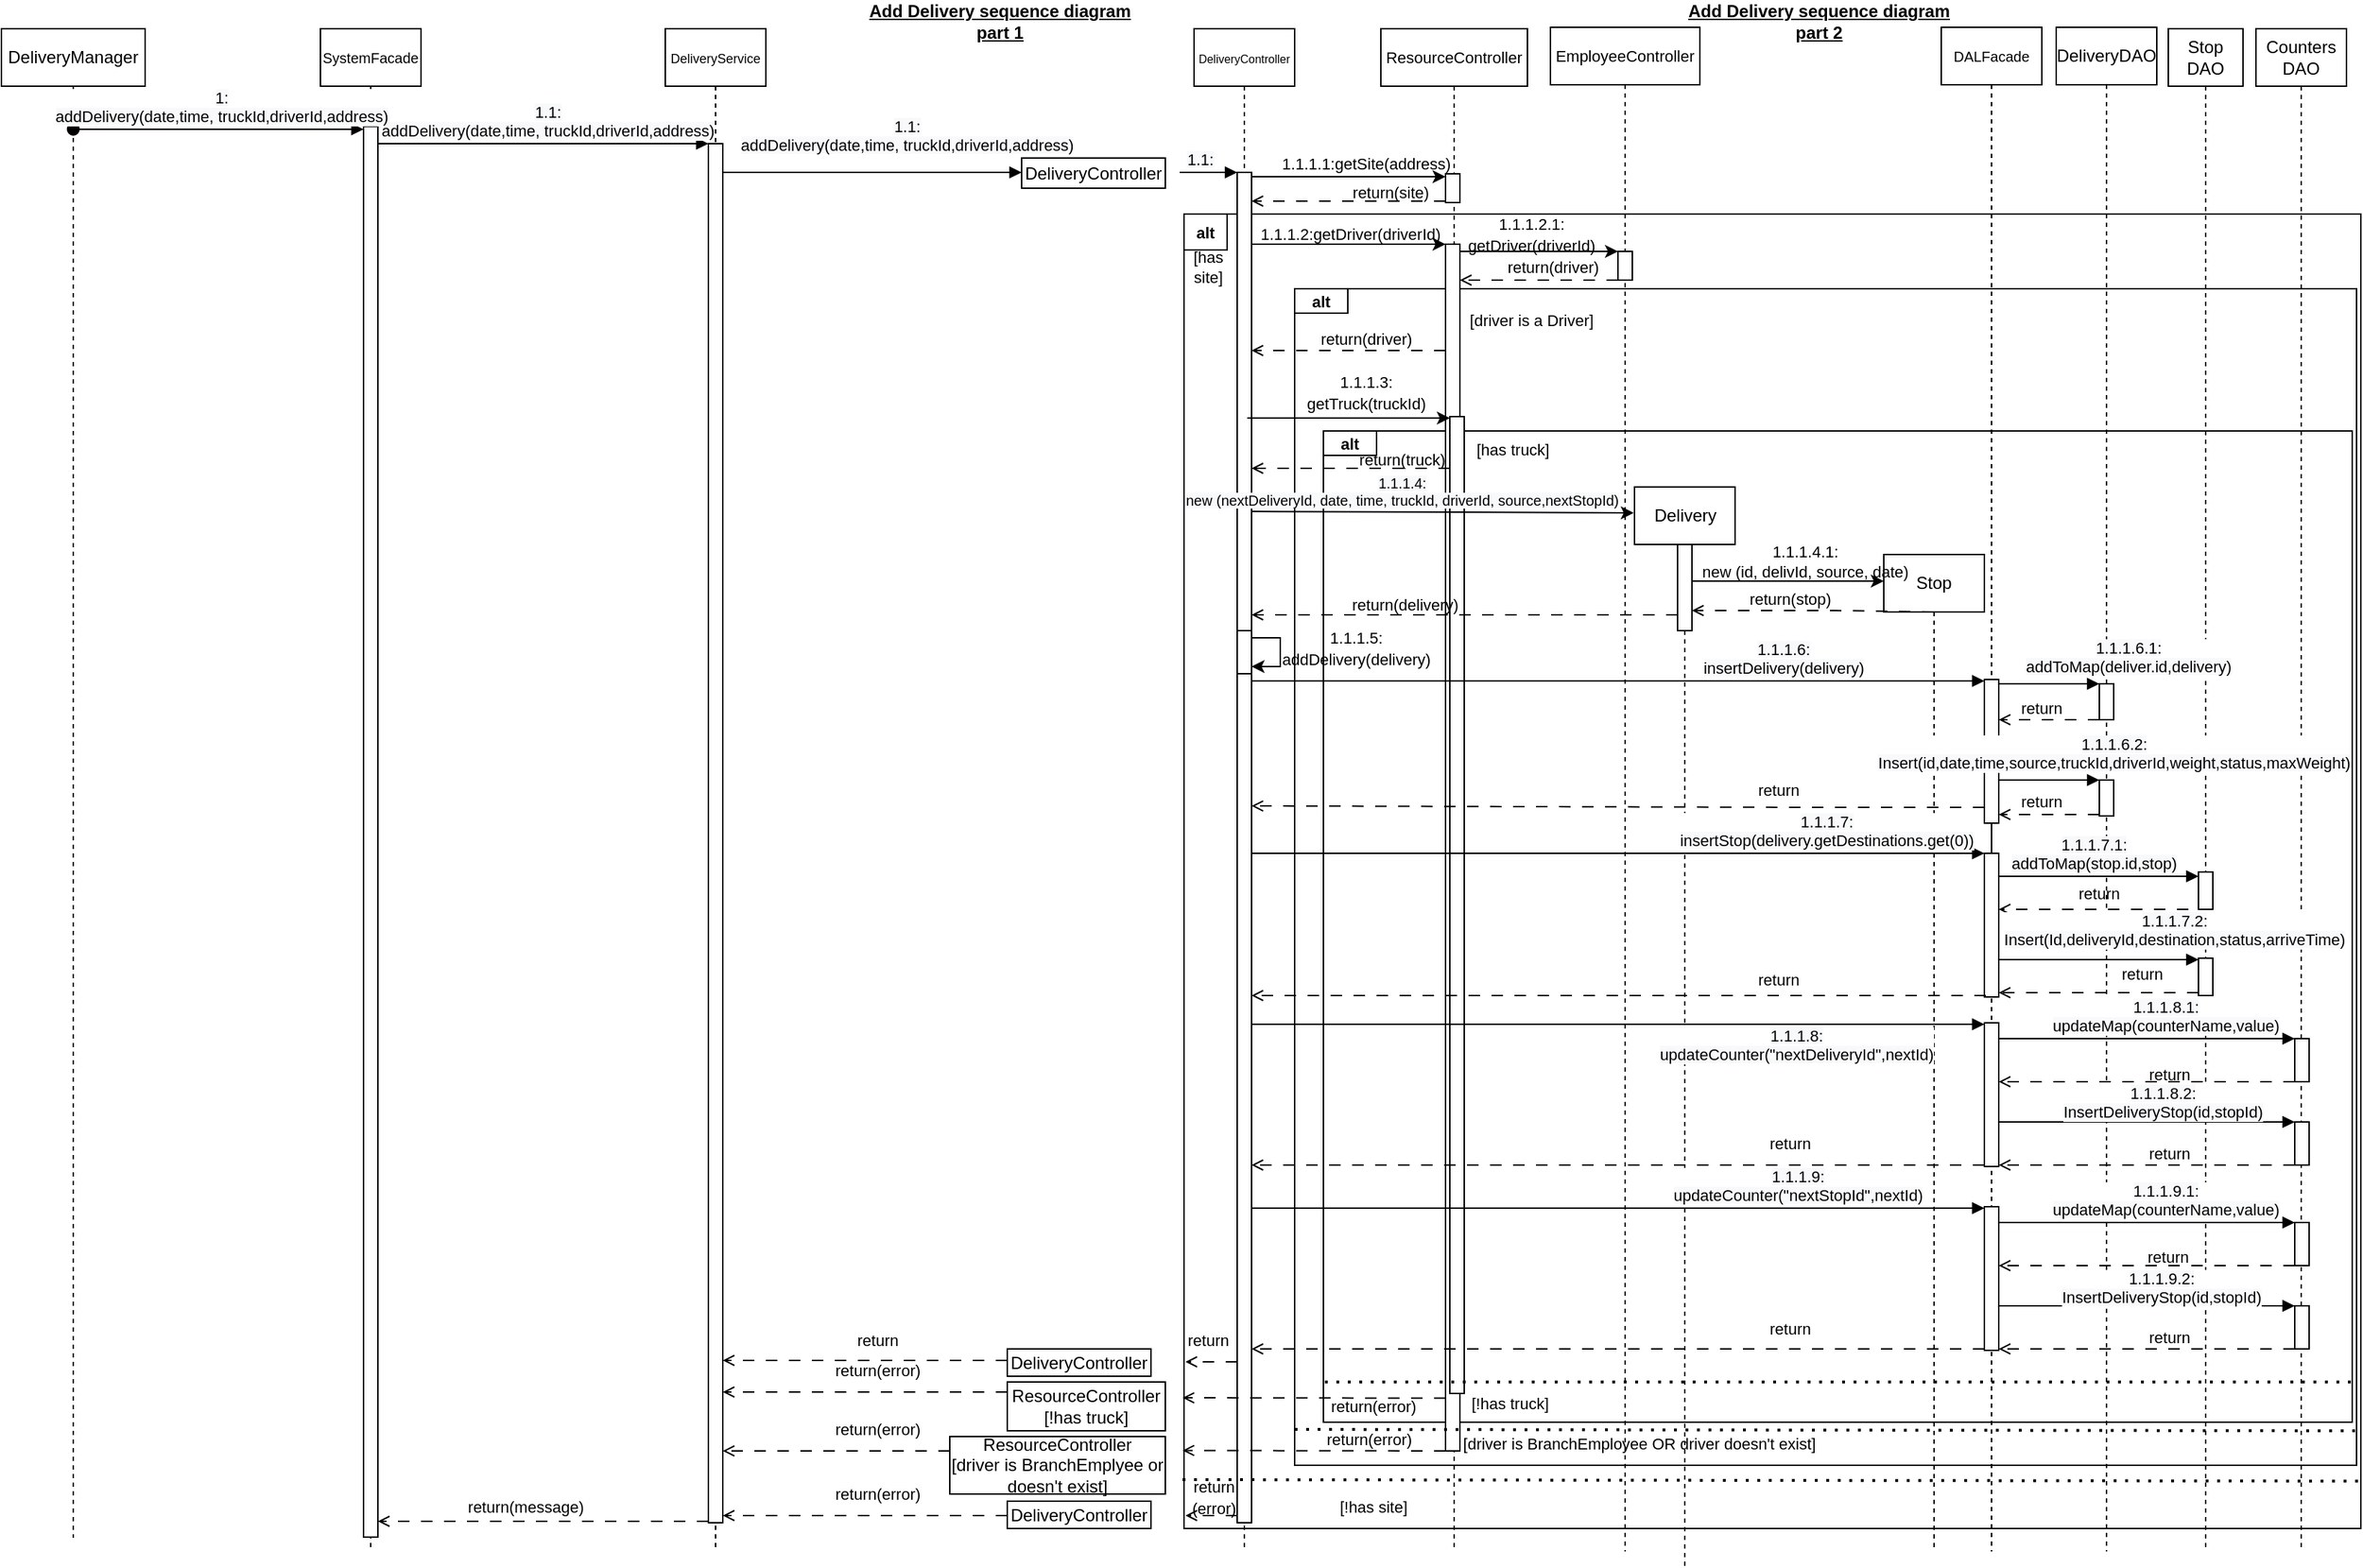 <mxfile version="21.5.0" type="device">
  <diagram name="Page-1" id="2YBvvXClWsGukQMizWep">
    <mxGraphModel dx="1183" dy="183" grid="1" gridSize="10" guides="1" tooltips="1" connect="1" arrows="1" fold="1" page="1" pageScale="1" pageWidth="827" pageHeight="1169" math="0" shadow="0">
      <root>
        <mxCell id="0" />
        <mxCell id="1" parent="0" />
        <mxCell id="7" value="" style="rounded=0;whiteSpace=wrap;html=1;fontSize=11;" parent="1" vertex="1">
          <mxGeometry x="3" y="159" width="819" height="915" as="geometry" />
        </mxCell>
        <mxCell id="15" value="" style="rounded=0;whiteSpace=wrap;html=1;fontSize=11;" parent="1" vertex="1">
          <mxGeometry x="80" y="211" width="739" height="819" as="geometry" />
        </mxCell>
        <mxCell id="22" value="" style="rounded=0;whiteSpace=wrap;html=1;fontSize=11;" parent="1" vertex="1">
          <mxGeometry x="100" y="310" width="716" height="690" as="geometry" />
        </mxCell>
        <mxCell id="aM9ryv3xv72pqoxQDRHE-1" value="DeliveryManager" style="shape=umlLifeline;perimeter=lifelinePerimeter;whiteSpace=wrap;html=1;container=0;dropTarget=0;collapsible=0;recursiveResize=0;outlineConnect=0;portConstraint=eastwest;newEdgeStyle={&quot;edgeStyle&quot;:&quot;elbowEdgeStyle&quot;,&quot;elbow&quot;:&quot;vertical&quot;,&quot;curved&quot;:0,&quot;rounded&quot;:0};" parent="1" vertex="1">
          <mxGeometry x="-820" y="30" width="100" height="1050.5" as="geometry" />
        </mxCell>
        <mxCell id="aM9ryv3xv72pqoxQDRHE-5" value="&lt;font style=&quot;font-size: 10px;&quot;&gt;SystemFacade&lt;/font&gt;" style="shape=umlLifeline;perimeter=lifelinePerimeter;whiteSpace=wrap;html=1;container=0;dropTarget=0;collapsible=0;recursiveResize=0;outlineConnect=0;portConstraint=eastwest;newEdgeStyle={&quot;edgeStyle&quot;:&quot;elbowEdgeStyle&quot;,&quot;elbow&quot;:&quot;vertical&quot;,&quot;curved&quot;:0,&quot;rounded&quot;:0};" parent="1" vertex="1">
          <mxGeometry x="-598" y="30" width="70" height="1060" as="geometry" />
        </mxCell>
        <mxCell id="aM9ryv3xv72pqoxQDRHE-6" value="" style="html=1;points=[];perimeter=orthogonalPerimeter;outlineConnect=0;targetShapes=umlLifeline;portConstraint=eastwest;newEdgeStyle={&quot;edgeStyle&quot;:&quot;elbowEdgeStyle&quot;,&quot;elbow&quot;:&quot;vertical&quot;,&quot;curved&quot;:0,&quot;rounded&quot;:0};" parent="aM9ryv3xv72pqoxQDRHE-5" vertex="1">
          <mxGeometry x="30" y="68" width="10" height="982" as="geometry" />
        </mxCell>
        <mxCell id="i9NzCaEgUlGq0UPtWMC--27" value="&lt;font style=&quot;font-size: 8px;&quot;&gt;DeliveryController&lt;/font&gt;" style="shape=umlLifeline;perimeter=lifelinePerimeter;whiteSpace=wrap;html=1;container=0;dropTarget=0;collapsible=0;recursiveResize=0;outlineConnect=0;portConstraint=eastwest;newEdgeStyle={&quot;edgeStyle&quot;:&quot;elbowEdgeStyle&quot;,&quot;elbow&quot;:&quot;vertical&quot;,&quot;curved&quot;:0,&quot;rounded&quot;:0};" parent="1" vertex="1">
          <mxGeometry x="10" y="30" width="70" height="1060" as="geometry" />
        </mxCell>
        <mxCell id="i9NzCaEgUlGq0UPtWMC--28" value="" style="html=1;points=[];perimeter=orthogonalPerimeter;outlineConnect=0;targetShapes=umlLifeline;portConstraint=eastwest;newEdgeStyle={&quot;edgeStyle&quot;:&quot;elbowEdgeStyle&quot;,&quot;elbow&quot;:&quot;vertical&quot;,&quot;curved&quot;:0,&quot;rounded&quot;:0};" parent="i9NzCaEgUlGq0UPtWMC--27" vertex="1">
          <mxGeometry x="30" y="100" width="10" height="940" as="geometry" />
        </mxCell>
        <mxCell id="29" value="" style="html=1;points=[];perimeter=orthogonalPerimeter;outlineConnect=0;targetShapes=umlLifeline;portConstraint=eastwest;newEdgeStyle={&quot;edgeStyle&quot;:&quot;elbowEdgeStyle&quot;,&quot;elbow&quot;:&quot;vertical&quot;,&quot;curved&quot;:0,&quot;rounded&quot;:0};" parent="i9NzCaEgUlGq0UPtWMC--27" vertex="1">
          <mxGeometry x="30" y="419" width="10" height="30" as="geometry" />
        </mxCell>
        <mxCell id="30" value="" style="edgeStyle=elbowEdgeStyle;elbow=vertical;endArrow=classic;html=1;rounded=0;" parent="i9NzCaEgUlGq0UPtWMC--27" source="29" target="29" edge="1">
          <mxGeometry width="50" height="50" relative="1" as="geometry">
            <mxPoint x="515" y="144.237" as="sourcePoint" />
            <mxPoint x="515" y="164.237" as="targetPoint" />
          </mxGeometry>
        </mxCell>
        <mxCell id="i9NzCaEgUlGq0UPtWMC--29" value="&lt;font style=&quot;font-size: 11px;&quot;&gt;ResourceController&lt;/font&gt;" style="shape=umlLifeline;perimeter=lifelinePerimeter;whiteSpace=wrap;html=1;container=0;dropTarget=0;collapsible=0;recursiveResize=0;outlineConnect=0;portConstraint=eastwest;newEdgeStyle={&quot;edgeStyle&quot;:&quot;elbowEdgeStyle&quot;,&quot;elbow&quot;:&quot;vertical&quot;,&quot;curved&quot;:0,&quot;rounded&quot;:0};" parent="1" vertex="1">
          <mxGeometry x="140" y="30" width="102" height="1060" as="geometry" />
        </mxCell>
        <mxCell id="i9NzCaEgUlGq0UPtWMC--30" value="" style="html=1;points=[];perimeter=orthogonalPerimeter;outlineConnect=0;targetShapes=umlLifeline;portConstraint=eastwest;newEdgeStyle={&quot;edgeStyle&quot;:&quot;elbowEdgeStyle&quot;,&quot;elbow&quot;:&quot;vertical&quot;,&quot;curved&quot;:0,&quot;rounded&quot;:0};" parent="i9NzCaEgUlGq0UPtWMC--29" vertex="1">
          <mxGeometry x="45" y="101" width="10" height="20" as="geometry" />
        </mxCell>
        <mxCell id="i9NzCaEgUlGq0UPtWMC--50" value="" style="html=1;points=[];perimeter=orthogonalPerimeter;outlineConnect=0;targetShapes=umlLifeline;portConstraint=eastwest;newEdgeStyle={&quot;edgeStyle&quot;:&quot;elbowEdgeStyle&quot;,&quot;elbow&quot;:&quot;vertical&quot;,&quot;curved&quot;:0,&quot;rounded&quot;:0};" parent="i9NzCaEgUlGq0UPtWMC--29" vertex="1">
          <mxGeometry x="45" y="150" width="10" height="840" as="geometry" />
        </mxCell>
        <mxCell id="i9NzCaEgUlGq0UPtWMC--57" value="" style="html=1;points=[];perimeter=orthogonalPerimeter;outlineConnect=0;targetShapes=umlLifeline;portConstraint=eastwest;newEdgeStyle={&quot;edgeStyle&quot;:&quot;elbowEdgeStyle&quot;,&quot;elbow&quot;:&quot;vertical&quot;,&quot;curved&quot;:0,&quot;rounded&quot;:0};" parent="i9NzCaEgUlGq0UPtWMC--29" vertex="1">
          <mxGeometry x="48" y="270" width="10" height="680" as="geometry" />
        </mxCell>
        <mxCell id="i9NzCaEgUlGq0UPtWMC--31" value="&lt;font style=&quot;font-size: 11px;&quot;&gt;EmployeeController&lt;/font&gt;" style="shape=umlLifeline;perimeter=lifelinePerimeter;whiteSpace=wrap;html=1;container=0;dropTarget=0;collapsible=0;recursiveResize=0;outlineConnect=0;portConstraint=eastwest;newEdgeStyle={&quot;edgeStyle&quot;:&quot;elbowEdgeStyle&quot;,&quot;elbow&quot;:&quot;vertical&quot;,&quot;curved&quot;:0,&quot;rounded&quot;:0};" parent="1" vertex="1">
          <mxGeometry x="258" y="29" width="104" height="1061" as="geometry" />
        </mxCell>
        <mxCell id="i9NzCaEgUlGq0UPtWMC--32" value="" style="html=1;points=[];perimeter=orthogonalPerimeter;outlineConnect=0;targetShapes=umlLifeline;portConstraint=eastwest;newEdgeStyle={&quot;edgeStyle&quot;:&quot;elbowEdgeStyle&quot;,&quot;elbow&quot;:&quot;vertical&quot;,&quot;curved&quot;:0,&quot;rounded&quot;:0};" parent="i9NzCaEgUlGq0UPtWMC--31" vertex="1">
          <mxGeometry x="47" y="156" width="10" height="20" as="geometry" />
        </mxCell>
        <mxCell id="i9NzCaEgUlGq0UPtWMC--33" value="Delivery" style="shape=umlLifeline;perimeter=lifelinePerimeter;whiteSpace=wrap;html=1;container=0;dropTarget=0;collapsible=0;recursiveResize=0;outlineConnect=0;portConstraint=eastwest;newEdgeStyle={&quot;edgeStyle&quot;:&quot;elbowEdgeStyle&quot;,&quot;elbow&quot;:&quot;vertical&quot;,&quot;curved&quot;:0,&quot;rounded&quot;:0};" parent="1" vertex="1">
          <mxGeometry x="316.5" y="349" width="70" height="751" as="geometry" />
        </mxCell>
        <mxCell id="i9NzCaEgUlGq0UPtWMC--66" value="" style="html=1;points=[];perimeter=orthogonalPerimeter;outlineConnect=0;targetShapes=umlLifeline;portConstraint=eastwest;newEdgeStyle={&quot;edgeStyle&quot;:&quot;elbowEdgeStyle&quot;,&quot;elbow&quot;:&quot;vertical&quot;,&quot;curved&quot;:0,&quot;rounded&quot;:0};" parent="i9NzCaEgUlGq0UPtWMC--33" vertex="1">
          <mxGeometry x="30" y="40" width="10" height="60" as="geometry" />
        </mxCell>
        <mxCell id="i9NzCaEgUlGq0UPtWMC--35" value="Stop" style="shape=umlLifeline;perimeter=lifelinePerimeter;whiteSpace=wrap;html=1;container=0;dropTarget=0;collapsible=0;recursiveResize=0;outlineConnect=0;portConstraint=eastwest;newEdgeStyle={&quot;edgeStyle&quot;:&quot;elbowEdgeStyle&quot;,&quot;elbow&quot;:&quot;vertical&quot;,&quot;curved&quot;:0,&quot;rounded&quot;:0};" parent="1" vertex="1">
          <mxGeometry x="490" y="396" width="70" height="694" as="geometry" />
        </mxCell>
        <mxCell id="i9NzCaEgUlGq0UPtWMC--46" value="&lt;font style=&quot;font-size: 11px;&quot;&gt;1.1.1.1:getSite(address)&lt;/font&gt;" style="text;html=1;align=center;verticalAlign=middle;whiteSpace=wrap;rounded=0;" parent="1" vertex="1">
          <mxGeometry x="100" y="109" width="60" height="30" as="geometry" />
        </mxCell>
        <mxCell id="i9NzCaEgUlGq0UPtWMC--49" value="&lt;font style=&quot;font-size: 11px;&quot;&gt;1.1.1.2:getDriver(driverId)&lt;/font&gt;" style="text;html=1;align=center;verticalAlign=middle;whiteSpace=wrap;rounded=0;" parent="1" vertex="1">
          <mxGeometry x="88.5" y="157.5" width="60" height="30" as="geometry" />
        </mxCell>
        <mxCell id="i9NzCaEgUlGq0UPtWMC--59" value="" style="endArrow=open;html=1;rounded=0;horizontal=1;dashed=1;dashPattern=8 8;endFill=0;" parent="1" source="i9NzCaEgUlGq0UPtWMC--35" target="i9NzCaEgUlGq0UPtWMC--66" edge="1">
          <mxGeometry width="50" height="50" relative="1" as="geometry">
            <mxPoint x="524.5" y="434" as="sourcePoint" />
            <mxPoint x="280" y="433" as="targetPoint" />
            <Array as="points">
              <mxPoint x="456" y="435" />
            </Array>
          </mxGeometry>
        </mxCell>
        <mxCell id="i9NzCaEgUlGq0UPtWMC--63" value="" style="endArrow=classic;html=1;rounded=0;" parent="1" edge="1">
          <mxGeometry width="50" height="50" relative="1" as="geometry">
            <mxPoint x="50" y="366" as="sourcePoint" />
            <mxPoint x="316" y="367" as="targetPoint" />
          </mxGeometry>
        </mxCell>
        <mxCell id="i9NzCaEgUlGq0UPtWMC--73" value="&lt;font style=&quot;font-size: 11px;&quot;&gt;1.1.1.4.1:&lt;br&gt;new (id, delivId, source, date)&lt;/font&gt;" style="text;html=1;align=center;verticalAlign=middle;whiteSpace=wrap;rounded=0;fontSize=7;" parent="1" vertex="1">
          <mxGeometry x="330" y="386" width="211" height="30" as="geometry" />
        </mxCell>
        <mxCell id="i9NzCaEgUlGq0UPtWMC--74" value="" style="endArrow=classic;html=1;rounded=0;entryX=0;entryY=0.111;entryDx=0;entryDy=0;entryPerimeter=0;" parent="1" source="i9NzCaEgUlGq0UPtWMC--66" edge="1">
          <mxGeometry width="50" height="50" relative="1" as="geometry">
            <mxPoint x="280" y="414.52" as="sourcePoint" />
            <mxPoint x="490" y="414.52" as="targetPoint" />
          </mxGeometry>
        </mxCell>
        <mxCell id="i9NzCaEgUlGq0UPtWMC--77" value="" style="endArrow=open;html=1;rounded=0;horizontal=1;dashed=1;dashPattern=8 8;endFill=0;" parent="1" source="i9NzCaEgUlGq0UPtWMC--66" edge="1">
          <mxGeometry width="50" height="50" relative="1" as="geometry">
            <mxPoint x="270" y="439" as="sourcePoint" />
            <mxPoint x="50" y="438" as="targetPoint" />
          </mxGeometry>
        </mxCell>
        <mxCell id="i9NzCaEgUlGq0UPtWMC--78" value="" style="endArrow=classic;html=1;rounded=0;" parent="1" source="i9NzCaEgUlGq0UPtWMC--28" target="i9NzCaEgUlGq0UPtWMC--30" edge="1">
          <mxGeometry width="50" height="50" relative="1" as="geometry">
            <mxPoint x="-76" y="133" as="sourcePoint" />
            <mxPoint x="85" y="133" as="targetPoint" />
            <Array as="points">
              <mxPoint x="179" y="133" />
            </Array>
          </mxGeometry>
        </mxCell>
        <mxCell id="i9NzCaEgUlGq0UPtWMC--79" value="" style="endArrow=classic;html=1;rounded=0;" parent="1" source="i9NzCaEgUlGq0UPtWMC--28" target="i9NzCaEgUlGq0UPtWMC--50" edge="1">
          <mxGeometry width="50" height="50" relative="1" as="geometry">
            <mxPoint x="-26" y="225.91" as="sourcePoint" />
            <mxPoint x="83" y="225.91" as="targetPoint" />
            <Array as="points">
              <mxPoint x="51" y="180" />
            </Array>
          </mxGeometry>
        </mxCell>
        <mxCell id="i9NzCaEgUlGq0UPtWMC--80" value="" style="endArrow=classic;html=1;rounded=0;" parent="1" target="i9NzCaEgUlGq0UPtWMC--57" edge="1">
          <mxGeometry width="50" height="50" relative="1" as="geometry">
            <mxPoint x="47" y="301" as="sourcePoint" />
            <mxPoint x="83" y="301" as="targetPoint" />
            <Array as="points" />
          </mxGeometry>
        </mxCell>
        <mxCell id="i9NzCaEgUlGq0UPtWMC--81" value="" style="endArrow=classic;html=1;rounded=0;" parent="1" source="i9NzCaEgUlGq0UPtWMC--50" target="i9NzCaEgUlGq0UPtWMC--32" edge="1">
          <mxGeometry width="50" height="50" relative="1" as="geometry">
            <mxPoint x="95.0" y="185.0" as="sourcePoint" />
            <mxPoint x="304" y="186" as="targetPoint" />
            <Array as="points">
              <mxPoint x="206" y="185" />
            </Array>
          </mxGeometry>
        </mxCell>
        <mxCell id="i9NzCaEgUlGq0UPtWMC--82" value="" style="endArrow=open;html=1;rounded=0;horizontal=1;dashed=1;dashPattern=8 8;endFill=0;" parent="1" source="i9NzCaEgUlGq0UPtWMC--32" target="i9NzCaEgUlGq0UPtWMC--50" edge="1">
          <mxGeometry width="50" height="50" relative="1" as="geometry">
            <mxPoint x="223" y="205" as="sourcePoint" />
            <mxPoint x="95" y="206" as="targetPoint" />
            <Array as="points">
              <mxPoint x="207" y="205" />
            </Array>
          </mxGeometry>
        </mxCell>
        <mxCell id="i9NzCaEgUlGq0UPtWMC--83" value="" style="endArrow=open;html=1;rounded=0;horizontal=1;dashed=1;dashPattern=8 8;endFill=0;" parent="1" source="i9NzCaEgUlGq0UPtWMC--30" target="i9NzCaEgUlGq0UPtWMC--28" edge="1">
          <mxGeometry width="50" height="50" relative="1" as="geometry">
            <mxPoint x="85" y="149" as="sourcePoint" />
            <mxPoint x="-76" y="149" as="targetPoint" />
            <Array as="points">
              <mxPoint x="60" y="150" />
            </Array>
          </mxGeometry>
        </mxCell>
        <mxCell id="i9NzCaEgUlGq0UPtWMC--85" value="" style="endArrow=open;html=1;rounded=0;horizontal=1;dashed=1;dashPattern=8 8;endFill=0;" parent="1" source="i9NzCaEgUlGq0UPtWMC--50" target="i9NzCaEgUlGq0UPtWMC--28" edge="1">
          <mxGeometry width="50" height="50" relative="1" as="geometry">
            <mxPoint x="85" y="254" as="sourcePoint" />
            <mxPoint x="-76" y="254" as="targetPoint" />
            <Array as="points">
              <mxPoint x="60" y="254" />
            </Array>
          </mxGeometry>
        </mxCell>
        <mxCell id="i9NzCaEgUlGq0UPtWMC--86" value="" style="endArrow=open;html=1;rounded=0;horizontal=1;dashed=1;dashPattern=8 8;endFill=0;" parent="1" source="i9NzCaEgUlGq0UPtWMC--57" target="i9NzCaEgUlGq0UPtWMC--28" edge="1">
          <mxGeometry width="50" height="50" relative="1" as="geometry">
            <mxPoint x="83" y="336" as="sourcePoint" />
            <mxPoint x="-76" y="336" as="targetPoint" />
            <Array as="points">
              <mxPoint x="64" y="336" />
              <mxPoint x="60" y="336" />
            </Array>
          </mxGeometry>
        </mxCell>
        <mxCell id="Dja3WeZD6JRYeBqH-6Vj-1" value="" style="endArrow=open;html=1;rounded=0;horizontal=1;dashed=1;dashPattern=8 8;endFill=0;" parent="1" edge="1">
          <mxGeometry width="50" height="50" relative="1" as="geometry">
            <mxPoint x="-120" y="957" as="sourcePoint" />
            <mxPoint x="-318" y="957" as="targetPoint" />
            <Array as="points">
              <mxPoint x="-140" y="957" />
              <mxPoint x="-200" y="957" />
            </Array>
          </mxGeometry>
        </mxCell>
        <mxCell id="Dja3WeZD6JRYeBqH-6Vj-3" value="" style="endArrow=open;html=1;rounded=0;horizontal=1;dashed=1;dashPattern=8 8;endFill=0;" parent="1" edge="1">
          <mxGeometry width="50" height="50" relative="1" as="geometry">
            <mxPoint x="-328.0" y="1069" as="sourcePoint" />
            <mxPoint x="-558" y="1069" as="targetPoint" />
            <Array as="points">
              <mxPoint x="-390" y="1069" />
              <mxPoint x="-500" y="1069" />
            </Array>
          </mxGeometry>
        </mxCell>
        <mxCell id="Dja3WeZD6JRYeBqH-6Vj-5" value="&lt;span style=&quot;font-size: 10px;&quot;&gt;DALFacade&lt;/span&gt;" style="shape=umlLifeline;perimeter=lifelinePerimeter;whiteSpace=wrap;html=1;container=0;dropTarget=0;collapsible=0;recursiveResize=0;outlineConnect=0;portConstraint=eastwest;newEdgeStyle={&quot;edgeStyle&quot;:&quot;elbowEdgeStyle&quot;,&quot;elbow&quot;:&quot;vertical&quot;,&quot;curved&quot;:0,&quot;rounded&quot;:0};" parent="1" vertex="1">
          <mxGeometry x="530" y="29" width="70" height="1061" as="geometry" />
        </mxCell>
        <mxCell id="Dja3WeZD6JRYeBqH-6Vj-6" value="Counters&lt;br&gt;DAO" style="shape=umlLifeline;perimeter=lifelinePerimeter;whiteSpace=wrap;html=1;container=0;dropTarget=0;collapsible=0;recursiveResize=0;outlineConnect=0;portConstraint=eastwest;newEdgeStyle={&quot;edgeStyle&quot;:&quot;elbowEdgeStyle&quot;,&quot;elbow&quot;:&quot;vertical&quot;,&quot;curved&quot;:0,&quot;rounded&quot;:0};" parent="1" vertex="1">
          <mxGeometry x="749" y="30" width="63" height="1060" as="geometry" />
        </mxCell>
        <mxCell id="3" value="&lt;span style=&quot;background-color: rgb(248, 249, 250);&quot;&gt;1.1:&lt;/span&gt;&lt;br style=&quot;background-color: rgb(248, 249, 250);&quot;&gt;&lt;span style=&quot;background-color: rgb(248, 249, 250);&quot;&gt;addDelivery(date,time, truckId,driverId,address)&lt;/span&gt;" style="html=1;verticalAlign=bottom;endArrow=block;edgeStyle=elbowEdgeStyle;elbow=vertical;curved=0;rounded=0;" parent="1" source="aM9ryv3xv72pqoxQDRHE-6" target="i9NzCaEgUlGq0UPtWMC--26" edge="1">
          <mxGeometry x="0.026" relative="1" as="geometry">
            <mxPoint x="-580" y="160" as="sourcePoint" />
            <Array as="points">
              <mxPoint x="-490" y="110" />
              <mxPoint x="-470" y="160" />
              <mxPoint x="260" y="120" />
              <mxPoint x="180" y="170" />
              <mxPoint x="250" y="110" />
            </Array>
            <mxPoint as="offset" />
            <mxPoint x="-400" y="160" as="targetPoint" />
          </mxGeometry>
        </mxCell>
        <mxCell id="5" value="&lt;span style=&quot;background-color: rgb(248, 249, 250);&quot;&gt;&lt;font style=&quot;font-size: 11px;&quot;&gt;1:&lt;br&gt;addDelivery(date,time, truckId,driverId,address)&lt;/font&gt;&lt;/span&gt;" style="html=1;verticalAlign=bottom;startArrow=oval;endArrow=block;startSize=8;edgeStyle=elbowEdgeStyle;elbow=vertical;curved=0;rounded=0;" parent="1" source="aM9ryv3xv72pqoxQDRHE-1" target="aM9ryv3xv72pqoxQDRHE-6" edge="1">
          <mxGeometry x="0.021" relative="1" as="geometry">
            <mxPoint x="-800" y="100" as="sourcePoint" />
            <Array as="points">
              <mxPoint x="-660" y="100" />
              <mxPoint x="-640" y="90" />
              <mxPoint x="110" y="90" />
              <mxPoint x="50" y="90" />
              <mxPoint x="160" y="110" />
              <mxPoint x="130" y="130" />
            </Array>
            <mxPoint as="offset" />
            <mxPoint x="-570" y="100" as="targetPoint" />
          </mxGeometry>
        </mxCell>
        <mxCell id="6" value="&lt;span style=&quot;background-color: rgb(248, 249, 250);&quot;&gt;1.1:&lt;/span&gt;&lt;br style=&quot;background-color: rgb(248, 249, 250);&quot;&gt;&lt;span style=&quot;background-color: rgb(248, 249, 250);&quot;&gt;addDelivery(date,time, truckId,driverId,address)&lt;/span&gt;" style="html=1;verticalAlign=bottom;endArrow=block;edgeStyle=elbowEdgeStyle;elbow=vertical;curved=0;rounded=0;" parent="1" source="i9NzCaEgUlGq0UPtWMC--26" edge="1">
          <mxGeometry x="0.231" y="10" relative="1" as="geometry">
            <mxPoint x="-548" y="120" as="sourcePoint" />
            <Array as="points">
              <mxPoint x="-240" y="130" />
              <mxPoint x="-240" y="170" />
              <mxPoint x="-480" y="120" />
              <mxPoint x="-460" y="170" />
              <mxPoint x="270" y="130" />
              <mxPoint x="190" y="180" />
              <mxPoint x="260" y="120" />
            </Array>
            <mxPoint as="offset" />
            <mxPoint x="-110" y="130" as="targetPoint" />
          </mxGeometry>
        </mxCell>
        <mxCell id="i9NzCaEgUlGq0UPtWMC--25" value="&lt;font style=&quot;font-size: 9px;&quot;&gt;DeliveryService&lt;/font&gt;" style="shape=umlLifeline;perimeter=lifelinePerimeter;whiteSpace=wrap;html=1;container=0;dropTarget=0;collapsible=0;recursiveResize=0;outlineConnect=0;portConstraint=eastwest;newEdgeStyle={&quot;edgeStyle&quot;:&quot;elbowEdgeStyle&quot;,&quot;elbow&quot;:&quot;vertical&quot;,&quot;curved&quot;:0,&quot;rounded&quot;:0};" parent="1" vertex="1">
          <mxGeometry x="-358" y="30" width="70" height="1060" as="geometry" />
        </mxCell>
        <mxCell id="i9NzCaEgUlGq0UPtWMC--26" value="" style="html=1;points=[];perimeter=orthogonalPerimeter;outlineConnect=0;targetShapes=umlLifeline;portConstraint=eastwest;newEdgeStyle={&quot;edgeStyle&quot;:&quot;elbowEdgeStyle&quot;,&quot;elbow&quot;:&quot;vertical&quot;,&quot;curved&quot;:0,&quot;rounded&quot;:0};" parent="i9NzCaEgUlGq0UPtWMC--25" vertex="1">
          <mxGeometry x="30" y="80" width="10" height="960" as="geometry" />
        </mxCell>
        <mxCell id="8" value="&lt;b&gt;alt&lt;/b&gt;" style="rounded=0;whiteSpace=wrap;html=1;fontSize=11;" parent="1" vertex="1">
          <mxGeometry x="3" y="159" width="30" height="25" as="geometry" />
        </mxCell>
        <mxCell id="9" value="[has &lt;br&gt;site]" style="text;html=1;align=center;verticalAlign=middle;whiteSpace=wrap;rounded=0;fontSize=11;" parent="1" vertex="1">
          <mxGeometry x="-10" y="181" width="60" height="30" as="geometry" />
        </mxCell>
        <mxCell id="10" value="&lt;font style=&quot;font-size: 11px;&quot;&gt;return(site)&lt;/font&gt;" style="text;html=1;align=center;verticalAlign=middle;whiteSpace=wrap;rounded=0;" parent="1" vertex="1">
          <mxGeometry x="117" y="129" width="60" height="30" as="geometry" />
        </mxCell>
        <mxCell id="11" value="&lt;font style=&quot;font-size: 11px;&quot;&gt;return(driver)&lt;/font&gt;" style="text;html=1;align=center;verticalAlign=middle;whiteSpace=wrap;rounded=0;" parent="1" vertex="1">
          <mxGeometry x="100" y="231" width="60" height="30" as="geometry" />
        </mxCell>
        <mxCell id="12" value="&lt;font style=&quot;font-size: 11px;&quot;&gt;return(truck)&lt;/font&gt;" style="text;html=1;align=center;verticalAlign=middle;whiteSpace=wrap;rounded=0;" parent="1" vertex="1">
          <mxGeometry x="125" y="319" width="60" height="21" as="geometry" />
        </mxCell>
        <mxCell id="13" value="&lt;font style=&quot;font-size: 11px;&quot;&gt;return(driver)&lt;/font&gt;" style="text;html=1;align=center;verticalAlign=middle;whiteSpace=wrap;rounded=0;" parent="1" vertex="1">
          <mxGeometry x="230" y="181" width="60" height="30" as="geometry" />
        </mxCell>
        <mxCell id="14" value="&lt;font style=&quot;font-size: 11px;&quot;&gt;1.1.1.2.1:&lt;br&gt;getDriver(driverId)&lt;/font&gt;" style="text;html=1;align=center;verticalAlign=middle;whiteSpace=wrap;rounded=0;" parent="1" vertex="1">
          <mxGeometry x="215" y="157.5" width="60" height="30" as="geometry" />
        </mxCell>
        <mxCell id="16" value="&lt;b&gt;alt&lt;/b&gt;" style="rounded=0;whiteSpace=wrap;html=1;fontSize=11;" parent="1" vertex="1">
          <mxGeometry x="80" y="211" width="37" height="17" as="geometry" />
        </mxCell>
        <mxCell id="17" value="[driver is a Driver]" style="text;html=1;align=center;verticalAlign=middle;whiteSpace=wrap;rounded=0;fontSize=11;" parent="1" vertex="1">
          <mxGeometry x="200" y="218" width="90" height="30" as="geometry" />
        </mxCell>
        <mxCell id="32" value="&#xa;&lt;span style=&quot;color: rgb(0, 0, 0); font-family: Helvetica; font-style: normal; font-variant-ligatures: normal; font-variant-caps: normal; font-weight: 400; letter-spacing: normal; orphans: 2; text-align: center; text-indent: 0px; text-transform: none; widows: 2; word-spacing: 0px; -webkit-text-stroke-width: 0px; background-color: rgb(248, 249, 250); text-decoration-thickness: initial; text-decoration-style: initial; text-decoration-color: initial; font-size: 10px;&quot;&gt;1.1.1.4:&lt;/span&gt;&lt;br style=&quot;color: rgb(0, 0, 0); font-family: Helvetica; font-style: normal; font-variant-ligatures: normal; font-variant-caps: normal; font-weight: 400; letter-spacing: normal; orphans: 2; text-align: center; text-indent: 0px; text-transform: none; widows: 2; word-spacing: 0px; -webkit-text-stroke-width: 0px; background-color: rgb(248, 249, 250); text-decoration-thickness: initial; text-decoration-style: initial; text-decoration-color: initial; font-size: 10px;&quot;&gt;&lt;span style=&quot;color: rgb(0, 0, 0); font-family: Helvetica; font-style: normal; font-variant-ligatures: normal; font-variant-caps: normal; font-weight: 400; letter-spacing: normal; orphans: 2; text-align: center; text-indent: 0px; text-transform: none; widows: 2; word-spacing: 0px; -webkit-text-stroke-width: 0px; background-color: rgb(248, 249, 250); text-decoration-thickness: initial; text-decoration-style: initial; text-decoration-color: initial; font-size: 10px;&quot;&gt;new (nextDeliveryId, date, time, truckId, driverId, source,nextStopId)&lt;/span&gt;&#xa;&#xa;" style="text;html=1;align=center;verticalAlign=middle;whiteSpace=wrap;rounded=0;fontSize=10;" parent="1" vertex="1">
          <mxGeometry y="349" width="310" height="17" as="geometry" />
        </mxCell>
        <mxCell id="23" value="&lt;b&gt;alt&lt;/b&gt;" style="rounded=0;whiteSpace=wrap;html=1;fontSize=11;" parent="1" vertex="1">
          <mxGeometry x="100" y="310" width="37" height="17" as="geometry" />
        </mxCell>
        <mxCell id="24" value="[has truck]" style="text;html=1;align=center;verticalAlign=middle;whiteSpace=wrap;rounded=0;fontSize=11;" parent="1" vertex="1">
          <mxGeometry x="202" y="308" width="60" height="30" as="geometry" />
        </mxCell>
        <mxCell id="34" value="&lt;font style=&quot;font-size: 11px;&quot;&gt;return(delivery)&lt;/font&gt;" style="text;html=1;align=center;verticalAlign=middle;whiteSpace=wrap;rounded=0;" parent="1" vertex="1">
          <mxGeometry x="127" y="420" width="60" height="21" as="geometry" />
        </mxCell>
        <mxCell id="35" value="&lt;font style=&quot;font-size: 11px;&quot;&gt;1.1.1.5: addDelivery(delivery)&lt;/font&gt;" style="text;html=1;align=center;verticalAlign=middle;whiteSpace=wrap;rounded=0;" parent="1" vertex="1">
          <mxGeometry x="80" y="450" width="86" height="21" as="geometry" />
        </mxCell>
        <mxCell id="i9NzCaEgUlGq0UPtWMC--60" value="&lt;font style=&quot;font-size: 11px;&quot;&gt;1.1.1.3:&lt;br&gt;getTruck(truckId)&lt;/font&gt;" style="text;html=1;align=center;verticalAlign=middle;whiteSpace=wrap;rounded=0;" parent="1" vertex="1">
          <mxGeometry x="100" y="270" width="60" height="25" as="geometry" />
        </mxCell>
        <mxCell id="37" value="&lt;font style=&quot;font-size: 11px;&quot;&gt;return(stop)&lt;/font&gt;" style="text;html=1;align=center;verticalAlign=middle;whiteSpace=wrap;rounded=0;" parent="1" vertex="1">
          <mxGeometry x="395" y="416" width="60" height="21" as="geometry" />
        </mxCell>
        <mxCell id="38" value="DeliveryDAO" style="shape=umlLifeline;perimeter=lifelinePerimeter;whiteSpace=wrap;html=1;container=0;dropTarget=0;collapsible=0;recursiveResize=0;outlineConnect=0;portConstraint=eastwest;newEdgeStyle={&quot;edgeStyle&quot;:&quot;elbowEdgeStyle&quot;,&quot;elbow&quot;:&quot;vertical&quot;,&quot;curved&quot;:0,&quot;rounded&quot;:0};" parent="1" vertex="1">
          <mxGeometry x="610" y="29" width="70" height="1061" as="geometry" />
        </mxCell>
        <mxCell id="39" value="&lt;span style=&quot;background-color: rgb(248, 249, 250);&quot;&gt;1.1.1.6:&lt;/span&gt;&lt;br style=&quot;background-color: rgb(248, 249, 250);&quot;&gt;&lt;span style=&quot;background-color: rgb(248, 249, 250);&quot;&gt;insertDelivery(delivery)&lt;/span&gt;" style="html=1;verticalAlign=bottom;endArrow=block;edgeStyle=elbowEdgeStyle;elbow=vertical;curved=0;rounded=0;" parent="1" edge="1">
          <mxGeometry x="0.452" relative="1" as="geometry">
            <mxPoint x="50" y="485" as="sourcePoint" />
            <Array as="points">
              <mxPoint x="370" y="484" />
              <mxPoint x="-230" y="104" />
              <mxPoint x="-230" y="144" />
              <mxPoint x="-470" y="94" />
              <mxPoint x="-450" y="144" />
              <mxPoint x="280" y="104" />
              <mxPoint x="200" y="154" />
              <mxPoint x="270" y="94" />
            </Array>
            <mxPoint as="offset" />
            <mxPoint x="560" y="484" as="targetPoint" />
          </mxGeometry>
        </mxCell>
        <mxCell id="40" value="" style="html=1;points=[];perimeter=orthogonalPerimeter;outlineConnect=0;targetShapes=umlLifeline;portConstraint=eastwest;newEdgeStyle={&quot;edgeStyle&quot;:&quot;elbowEdgeStyle&quot;,&quot;elbow&quot;:&quot;vertical&quot;,&quot;curved&quot;:0,&quot;rounded&quot;:0};" parent="1" vertex="1">
          <mxGeometry x="560" y="483" width="10" height="100" as="geometry" />
        </mxCell>
        <mxCell id="42" value="" style="endArrow=open;html=1;rounded=0;horizontal=1;dashed=1;dashPattern=8 8;endFill=0;" parent="1" target="i9NzCaEgUlGq0UPtWMC--28" edge="1">
          <mxGeometry width="50" height="50" relative="1" as="geometry">
            <mxPoint x="560" y="821" as="sourcePoint" />
            <mxPoint x="-76" y="821" as="targetPoint" />
            <Array as="points">
              <mxPoint x="420" y="821" />
            </Array>
          </mxGeometry>
        </mxCell>
        <mxCell id="43" value="&lt;font style=&quot;font-size: 11px;&quot;&gt;return&lt;/font&gt;" style="text;html=1;align=center;verticalAlign=middle;whiteSpace=wrap;rounded=0;" parent="1" vertex="1">
          <mxGeometry x="395" y="791" width="60" height="30" as="geometry" />
        </mxCell>
        <mxCell id="46" value="" style="html=1;points=[];perimeter=orthogonalPerimeter;outlineConnect=0;targetShapes=umlLifeline;portConstraint=eastwest;newEdgeStyle={&quot;edgeStyle&quot;:&quot;elbowEdgeStyle&quot;,&quot;elbow&quot;:&quot;vertical&quot;,&quot;curved&quot;:0,&quot;rounded&quot;:0};" parent="1" vertex="1">
          <mxGeometry x="640" y="553" width="10" height="25" as="geometry" />
        </mxCell>
        <mxCell id="47" value="Stop&lt;br&gt;DAO" style="shape=umlLifeline;perimeter=lifelinePerimeter;whiteSpace=wrap;html=1;container=0;dropTarget=0;collapsible=0;recursiveResize=0;outlineConnect=0;portConstraint=eastwest;newEdgeStyle={&quot;edgeStyle&quot;:&quot;elbowEdgeStyle&quot;,&quot;elbow&quot;:&quot;vertical&quot;,&quot;curved&quot;:0,&quot;rounded&quot;:0};" parent="1" vertex="1">
          <mxGeometry x="688" y="30" width="52" height="1060" as="geometry" />
        </mxCell>
        <mxCell id="48" value="&lt;span style=&quot;background-color: rgb(248, 249, 250);&quot;&gt;1.1.1.6.2:&lt;/span&gt;&lt;br style=&quot;background-color: rgb(248, 249, 250);&quot;&gt;&lt;span style=&quot;background-color: rgb(248, 249, 250);&quot;&gt;Insert(id,date,time,source,truckId,driverId,weight,status,maxWeight)&lt;/span&gt;" style="html=1;verticalAlign=bottom;endArrow=block;edgeStyle=elbowEdgeStyle;elbow=vertical;curved=0;rounded=0;" parent="1" edge="1">
          <mxGeometry x="1" y="10" relative="1" as="geometry">
            <mxPoint x="570" y="553" as="sourcePoint" />
            <Array as="points">
              <mxPoint x="623" y="553" />
              <mxPoint x="600" y="590" />
              <mxPoint x="626" y="545" />
              <mxPoint x="621" y="550" />
              <mxPoint x="601" y="560" />
              <mxPoint x="-219" y="170" />
              <mxPoint x="-219" y="210" />
              <mxPoint x="-459" y="160" />
              <mxPoint x="-439" y="210" />
              <mxPoint x="291" y="170" />
              <mxPoint x="211" y="220" />
              <mxPoint x="281" y="160" />
            </Array>
            <mxPoint x="10" y="7" as="offset" />
            <mxPoint x="640" y="553" as="targetPoint" />
          </mxGeometry>
        </mxCell>
        <mxCell id="49" value="&lt;span style=&quot;background-color: rgb(248, 249, 250);&quot;&gt;1.1.1.7.1:&lt;/span&gt;&lt;br style=&quot;background-color: rgb(248, 249, 250);&quot;&gt;&lt;span style=&quot;background-color: rgb(248, 249, 250);&quot;&gt;addToMap(stop.id,stop)&lt;/span&gt;" style="html=1;verticalAlign=bottom;endArrow=block;edgeStyle=elbowEdgeStyle;elbow=vertical;curved=0;rounded=0;" parent="1" source="106" target="50" edge="1">
          <mxGeometry x="-0.054" relative="1" as="geometry">
            <mxPoint x="570" y="604.71" as="sourcePoint" />
            <Array as="points">
              <mxPoint x="590" y="620" />
              <mxPoint x="591" y="654" />
              <mxPoint x="600" y="604.71" />
              <mxPoint x="-220" y="214.71" />
              <mxPoint x="-220" y="254.71" />
              <mxPoint x="-460" y="204.71" />
              <mxPoint x="-440" y="254.71" />
              <mxPoint x="290" y="214.71" />
              <mxPoint x="210" y="264.71" />
              <mxPoint x="280" y="204.71" />
            </Array>
            <mxPoint as="offset" />
            <mxPoint x="640" y="604.71" as="targetPoint" />
          </mxGeometry>
        </mxCell>
        <mxCell id="50" value="" style="html=1;points=[];perimeter=orthogonalPerimeter;outlineConnect=0;targetShapes=umlLifeline;portConstraint=eastwest;newEdgeStyle={&quot;edgeStyle&quot;:&quot;elbowEdgeStyle&quot;,&quot;elbow&quot;:&quot;vertical&quot;,&quot;curved&quot;:0,&quot;rounded&quot;:0};" parent="1" vertex="1">
          <mxGeometry x="709" y="617" width="10" height="26" as="geometry" />
        </mxCell>
        <mxCell id="51" value="" style="endArrow=open;html=1;rounded=0;horizontal=1;dashed=1;dashPattern=8 8;endFill=0;" parent="1" edge="1">
          <mxGeometry width="50" height="50" relative="1" as="geometry">
            <mxPoint x="640" y="577" as="sourcePoint" />
            <mxPoint x="570" y="577" as="targetPoint" />
            <Array as="points">
              <mxPoint x="600" y="577" />
            </Array>
          </mxGeometry>
        </mxCell>
        <mxCell id="52" value="&lt;font style=&quot;font-size: 11px;&quot;&gt;return&lt;/font&gt;" style="text;html=1;align=center;verticalAlign=middle;whiteSpace=wrap;rounded=0;" parent="1" vertex="1">
          <mxGeometry x="570" y="553" width="60" height="30" as="geometry" />
        </mxCell>
        <mxCell id="53" value="" style="endArrow=open;html=1;rounded=0;horizontal=1;dashed=1;dashPattern=8 8;endFill=0;" parent="1" edge="1">
          <mxGeometry width="50" height="50" relative="1" as="geometry">
            <mxPoint x="718" y="643.0" as="sourcePoint" />
            <mxPoint x="570" y="643.0" as="targetPoint" />
          </mxGeometry>
        </mxCell>
        <mxCell id="54" value="&lt;font style=&quot;font-size: 11px;&quot;&gt;return&lt;/font&gt;" style="text;html=1;align=center;verticalAlign=middle;whiteSpace=wrap;rounded=0;" parent="1" vertex="1">
          <mxGeometry x="610" y="617" width="60" height="30" as="geometry" />
        </mxCell>
        <mxCell id="55" value="" style="html=1;points=[];perimeter=orthogonalPerimeter;outlineConnect=0;targetShapes=umlLifeline;portConstraint=eastwest;newEdgeStyle={&quot;edgeStyle&quot;:&quot;elbowEdgeStyle&quot;,&quot;elbow&quot;:&quot;vertical&quot;,&quot;curved&quot;:0,&quot;rounded&quot;:0};" parent="1" vertex="1">
          <mxGeometry x="776" y="791" width="10" height="30" as="geometry" />
        </mxCell>
        <mxCell id="56" value="&lt;span style=&quot;background-color: rgb(248, 249, 250);&quot;&gt;1.1.1.8.2:&lt;/span&gt;&lt;br style=&quot;background-color: rgb(248, 249, 250);&quot;&gt;&lt;span style=&quot;background-color: rgb(248, 249, 250);&quot;&gt;InsertDeliveryStop(id,stopId)&lt;/span&gt;" style="html=1;verticalAlign=bottom;endArrow=block;edgeStyle=elbowEdgeStyle;elbow=vertical;curved=0;rounded=0;startArrow=none;" parent="1" target="55" edge="1">
          <mxGeometry x="0.107" y="-2" relative="1" as="geometry">
            <mxPoint x="570" y="791" as="sourcePoint" />
            <Array as="points">
              <mxPoint x="620" y="791" />
              <mxPoint x="680" y="681" />
              <mxPoint x="670" y="611" />
              <mxPoint x="640" y="601" />
              <mxPoint x="610" y="555.71" />
              <mxPoint x="-210" y="165.71" />
              <mxPoint x="-210" y="205.71" />
              <mxPoint x="-450" y="155.71" />
              <mxPoint x="-430" y="205.71" />
              <mxPoint x="300" y="165.71" />
              <mxPoint x="220" y="215.71" />
              <mxPoint x="290" y="155.71" />
            </Array>
            <mxPoint as="offset" />
            <mxPoint x="807" y="792" as="targetPoint" />
          </mxGeometry>
        </mxCell>
        <mxCell id="57" value="" style="endArrow=open;html=1;rounded=0;horizontal=1;dashed=1;dashPattern=8 8;endFill=0;" parent="1" source="55" edge="1">
          <mxGeometry width="50" height="50" relative="1" as="geometry">
            <mxPoint x="803" y="821" as="sourcePoint" />
            <mxPoint x="570" y="821" as="targetPoint" />
          </mxGeometry>
        </mxCell>
        <mxCell id="59" value="&lt;font style=&quot;font-size: 11px;&quot;&gt;return&lt;/font&gt;" style="text;html=1;align=center;verticalAlign=middle;whiteSpace=wrap;rounded=0;" parent="1" vertex="1">
          <mxGeometry x="659" y="798" width="60" height="30" as="geometry" />
        </mxCell>
        <mxCell id="64" value="" style="endArrow=none;dashed=1;html=1;dashPattern=1 3;strokeWidth=2;rounded=0;fontSize=11;" parent="1" edge="1">
          <mxGeometry width="50" height="50" relative="1" as="geometry">
            <mxPoint x="815" y="972" as="sourcePoint" />
            <mxPoint x="100" y="972" as="targetPoint" />
          </mxGeometry>
        </mxCell>
        <mxCell id="65" value="[!has truck]" style="text;html=1;align=center;verticalAlign=middle;whiteSpace=wrap;rounded=0;fontSize=11;" parent="1" vertex="1">
          <mxGeometry x="200" y="972" width="60" height="30" as="geometry" />
        </mxCell>
        <mxCell id="66" value="" style="endArrow=open;html=1;rounded=0;horizontal=1;dashed=1;dashPattern=8 8;endFill=0;" parent="1" edge="1">
          <mxGeometry width="50" height="50" relative="1" as="geometry">
            <mxPoint x="-120" y="979" as="sourcePoint" />
            <mxPoint x="-318" y="979" as="targetPoint" />
            <Array as="points">
              <mxPoint x="-140" y="979" />
            </Array>
          </mxGeometry>
        </mxCell>
        <mxCell id="67" value="&lt;font style=&quot;font-size: 11px;&quot;&gt;return(error)&lt;/font&gt;" style="text;html=1;align=center;verticalAlign=middle;whiteSpace=wrap;rounded=0;" parent="1" vertex="1">
          <mxGeometry x="-240" y="949" width="60" height="30" as="geometry" />
        </mxCell>
        <mxCell id="68" value="&lt;font style=&quot;font-size: 11px;&quot;&gt;return&lt;/font&gt;" style="text;html=1;align=center;verticalAlign=middle;whiteSpace=wrap;rounded=0;" parent="1" vertex="1">
          <mxGeometry x="-240" y="928" width="60" height="30" as="geometry" />
        </mxCell>
        <mxCell id="69" value="" style="endArrow=none;dashed=1;html=1;dashPattern=1 3;strokeWidth=2;rounded=0;fontSize=11;" parent="1" edge="1">
          <mxGeometry width="50" height="50" relative="1" as="geometry">
            <mxPoint x="818" y="1006" as="sourcePoint" />
            <mxPoint x="80" y="1005" as="targetPoint" />
          </mxGeometry>
        </mxCell>
        <mxCell id="70" value="[driver is BranchEmployee OR driver doesn&#39;t exist]" style="text;html=1;align=center;verticalAlign=middle;whiteSpace=wrap;rounded=0;fontSize=11;" parent="1" vertex="1">
          <mxGeometry x="172" y="1000" width="296" height="30" as="geometry" />
        </mxCell>
        <mxCell id="71" value="" style="endArrow=open;html=1;rounded=0;horizontal=1;dashed=1;dashPattern=8 8;endFill=0;" parent="1" edge="1">
          <mxGeometry width="50" height="50" relative="1" as="geometry">
            <mxPoint x="-160" y="1020" as="sourcePoint" />
            <mxPoint x="-318" y="1020" as="targetPoint" />
            <Array as="points">
              <mxPoint x="-200" y="1020" />
            </Array>
          </mxGeometry>
        </mxCell>
        <mxCell id="72" value="&lt;font style=&quot;font-size: 11px;&quot;&gt;return(error)&lt;/font&gt;" style="text;html=1;align=center;verticalAlign=middle;whiteSpace=wrap;rounded=0;" parent="1" vertex="1">
          <mxGeometry x="-240" y="990" width="60" height="30" as="geometry" />
        </mxCell>
        <mxCell id="73" value="" style="endArrow=none;dashed=1;html=1;dashPattern=1 3;strokeWidth=2;rounded=0;fontSize=11;" parent="1" edge="1">
          <mxGeometry width="50" height="50" relative="1" as="geometry">
            <mxPoint x="820" y="1041" as="sourcePoint" />
            <mxPoint x="2" y="1040" as="targetPoint" />
          </mxGeometry>
        </mxCell>
        <mxCell id="74" value="[!has site]" style="text;html=1;align=center;verticalAlign=middle;whiteSpace=wrap;rounded=0;fontSize=11;" parent="1" vertex="1">
          <mxGeometry x="100" y="1044" width="70" height="30" as="geometry" />
        </mxCell>
        <mxCell id="75" value="" style="endArrow=open;html=1;rounded=0;horizontal=1;dashed=1;dashPattern=8 8;endFill=0;" parent="1" edge="1">
          <mxGeometry width="50" height="50" relative="1" as="geometry">
            <mxPoint x="-120" y="1065" as="sourcePoint" />
            <mxPoint x="-318" y="1065" as="targetPoint" />
            <Array as="points">
              <mxPoint x="-240" y="1065" />
            </Array>
          </mxGeometry>
        </mxCell>
        <mxCell id="76" value="&lt;font style=&quot;font-size: 11px;&quot;&gt;return(error)&lt;/font&gt;" style="text;html=1;align=center;verticalAlign=middle;whiteSpace=wrap;rounded=0;" parent="1" vertex="1">
          <mxGeometry x="-240" y="1035" width="60" height="30" as="geometry" />
        </mxCell>
        <mxCell id="77" value="&lt;font style=&quot;font-size: 11px;&quot;&gt;return(message)&lt;/font&gt;" style="text;html=1;align=center;verticalAlign=middle;whiteSpace=wrap;rounded=0;" parent="1" vertex="1">
          <mxGeometry x="-485" y="1044" width="60" height="30" as="geometry" />
        </mxCell>
        <mxCell id="92" value="" style="html=1;points=[];perimeter=orthogonalPerimeter;outlineConnect=0;targetShapes=umlLifeline;portConstraint=eastwest;newEdgeStyle={&quot;edgeStyle&quot;:&quot;elbowEdgeStyle&quot;,&quot;elbow&quot;:&quot;vertical&quot;,&quot;curved&quot;:0,&quot;rounded&quot;:0};" parent="1" vertex="1">
          <mxGeometry x="640" y="486" width="10" height="25" as="geometry" />
        </mxCell>
        <mxCell id="94" value="&lt;span style=&quot;background-color: rgb(248, 249, 250);&quot;&gt;1.1.1.6.1:&lt;/span&gt;&lt;br style=&quot;background-color: rgb(248, 249, 250);&quot;&gt;&lt;span style=&quot;background-color: rgb(248, 249, 250);&quot;&gt;addToMap(deliver.id,delivery)&lt;/span&gt;" style="html=1;verticalAlign=bottom;endArrow=block;edgeStyle=elbowEdgeStyle;elbow=vertical;curved=0;rounded=0;" parent="1" edge="1">
          <mxGeometry x="1" y="20" relative="1" as="geometry">
            <mxPoint x="570" y="486" as="sourcePoint" />
            <Array as="points">
              <mxPoint x="600" y="486" />
              <mxPoint x="626" y="441" />
              <mxPoint x="621" y="446" />
              <mxPoint x="601" y="456" />
              <mxPoint x="-219" y="66" />
              <mxPoint x="-219" y="106" />
              <mxPoint x="-459" y="56" />
              <mxPoint x="-439" y="106" />
              <mxPoint x="291" y="66" />
              <mxPoint x="211" y="116" />
              <mxPoint x="281" y="56" />
            </Array>
            <mxPoint x="20" y="17" as="offset" />
            <mxPoint x="640" y="486" as="targetPoint" />
          </mxGeometry>
        </mxCell>
        <mxCell id="95" value="" style="endArrow=open;html=1;rounded=0;horizontal=1;dashed=1;dashPattern=8 8;endFill=0;" parent="1" edge="1">
          <mxGeometry width="50" height="50" relative="1" as="geometry">
            <mxPoint x="640" y="511" as="sourcePoint" />
            <mxPoint x="570" y="511" as="targetPoint" />
            <Array as="points">
              <mxPoint x="600" y="511" />
            </Array>
          </mxGeometry>
        </mxCell>
        <mxCell id="96" value="&lt;font style=&quot;font-size: 11px;&quot;&gt;return&lt;/font&gt;" style="text;html=1;align=center;verticalAlign=middle;whiteSpace=wrap;rounded=0;" parent="1" vertex="1">
          <mxGeometry x="570" y="487.5" width="60" height="30" as="geometry" />
        </mxCell>
        <mxCell id="98" value="" style="html=1;points=[];perimeter=orthogonalPerimeter;outlineConnect=0;targetShapes=umlLifeline;portConstraint=eastwest;newEdgeStyle={&quot;edgeStyle&quot;:&quot;elbowEdgeStyle&quot;,&quot;elbow&quot;:&quot;vertical&quot;,&quot;curved&quot;:0,&quot;rounded&quot;:0};" parent="1" vertex="1">
          <mxGeometry x="776" y="733" width="10" height="30" as="geometry" />
        </mxCell>
        <mxCell id="99" value="&lt;span style=&quot;background-color: rgb(248, 249, 250);&quot;&gt;1.1.1.8.1:&lt;/span&gt;&lt;br style=&quot;background-color: rgb(248, 249, 250);&quot;&gt;&lt;span style=&quot;background-color: rgb(248, 249, 250);&quot;&gt;updateMap(counterName,value)&lt;/span&gt;" style="html=1;verticalAlign=bottom;endArrow=block;edgeStyle=elbowEdgeStyle;elbow=vertical;curved=0;rounded=0;" parent="1" target="98" edge="1">
          <mxGeometry x="0.121" relative="1" as="geometry">
            <mxPoint x="570" y="733" as="sourcePoint" />
            <Array as="points">
              <mxPoint x="620" y="733" />
              <mxPoint x="680" y="623" />
              <mxPoint x="670" y="553" />
              <mxPoint x="640" y="543" />
              <mxPoint x="610" y="497.71" />
              <mxPoint x="-210" y="107.71" />
              <mxPoint x="-210" y="147.71" />
              <mxPoint x="-450" y="97.71" />
              <mxPoint x="-430" y="147.71" />
              <mxPoint x="300" y="107.71" />
              <mxPoint x="220" y="157.71" />
              <mxPoint x="290" y="97.71" />
            </Array>
            <mxPoint as="offset" />
            <mxPoint x="802" y="733" as="targetPoint" />
          </mxGeometry>
        </mxCell>
        <mxCell id="100" value="" style="endArrow=open;html=1;rounded=0;horizontal=1;dashed=1;dashPattern=8 8;endFill=0;" parent="1" source="98" edge="1">
          <mxGeometry width="50" height="50" relative="1" as="geometry">
            <mxPoint x="803" y="763" as="sourcePoint" />
            <mxPoint x="570" y="763" as="targetPoint" />
          </mxGeometry>
        </mxCell>
        <mxCell id="101" value="&lt;font style=&quot;font-size: 11px;&quot;&gt;return&lt;/font&gt;" style="text;html=1;align=center;verticalAlign=middle;whiteSpace=wrap;rounded=0;" parent="1" vertex="1">
          <mxGeometry x="659" y="743" width="60" height="30" as="geometry" />
        </mxCell>
        <mxCell id="102" value="&lt;span style=&quot;background-color: rgb(248, 249, 250);&quot;&gt;1.1.1.7.2:&lt;/span&gt;&lt;br style=&quot;background-color: rgb(248, 249, 250);&quot;&gt;&lt;span style=&quot;background-color: rgb(248, 249, 250);&quot;&gt;Insert(Id,deliveryId,destination,status,arriveTime)&lt;/span&gt;" style="html=1;verticalAlign=bottom;endArrow=block;edgeStyle=elbowEdgeStyle;elbow=vertical;curved=0;rounded=0;" parent="1" target="103" edge="1">
          <mxGeometry x="0.757" y="5" relative="1" as="geometry">
            <mxPoint x="570" y="678" as="sourcePoint" />
            <Array as="points">
              <mxPoint x="591" y="678" />
              <mxPoint x="600" y="628.71" />
              <mxPoint x="-220" y="238.71" />
              <mxPoint x="-220" y="278.71" />
              <mxPoint x="-460" y="228.71" />
              <mxPoint x="-440" y="278.71" />
              <mxPoint x="290" y="238.71" />
              <mxPoint x="210" y="288.71" />
              <mxPoint x="280" y="228.71" />
            </Array>
            <mxPoint as="offset" />
            <mxPoint x="640" y="628.71" as="targetPoint" />
          </mxGeometry>
        </mxCell>
        <mxCell id="103" value="" style="html=1;points=[];perimeter=orthogonalPerimeter;outlineConnect=0;targetShapes=umlLifeline;portConstraint=eastwest;newEdgeStyle={&quot;edgeStyle&quot;:&quot;elbowEdgeStyle&quot;,&quot;elbow&quot;:&quot;vertical&quot;,&quot;curved&quot;:0,&quot;rounded&quot;:0};" parent="1" vertex="1">
          <mxGeometry x="709" y="677" width="10" height="26" as="geometry" />
        </mxCell>
        <mxCell id="104" value="" style="endArrow=open;html=1;rounded=0;horizontal=1;dashed=1;dashPattern=8 8;endFill=0;" parent="1" source="103" edge="1">
          <mxGeometry width="50" height="50" relative="1" as="geometry">
            <mxPoint x="718" y="701" as="sourcePoint" />
            <mxPoint x="570" y="701" as="targetPoint" />
          </mxGeometry>
        </mxCell>
        <mxCell id="105" value="&lt;font style=&quot;font-size: 11px;&quot;&gt;return&lt;/font&gt;" style="text;html=1;align=center;verticalAlign=middle;whiteSpace=wrap;rounded=0;" parent="1" vertex="1">
          <mxGeometry x="640" y="673" width="60" height="30" as="geometry" />
        </mxCell>
        <mxCell id="106" value="" style="html=1;points=[];perimeter=orthogonalPerimeter;outlineConnect=0;targetShapes=umlLifeline;portConstraint=eastwest;newEdgeStyle={&quot;edgeStyle&quot;:&quot;elbowEdgeStyle&quot;,&quot;elbow&quot;:&quot;vertical&quot;,&quot;curved&quot;:0,&quot;rounded&quot;:0};" parent="1" vertex="1">
          <mxGeometry x="560" y="604" width="10" height="100" as="geometry" />
        </mxCell>
        <mxCell id="107" value="" style="html=1;verticalAlign=bottom;endArrow=none;edgeStyle=elbowEdgeStyle;elbow=vertical;curved=0;rounded=0;" parent="1" source="40" target="106" edge="1">
          <mxGeometry x="0.121" relative="1" as="geometry">
            <mxPoint x="565" y="620" as="sourcePoint" />
            <Array as="points" />
            <mxPoint as="offset" />
            <mxPoint x="802" y="851" as="targetPoint" />
          </mxGeometry>
        </mxCell>
        <mxCell id="108" value="" style="html=1;points=[];perimeter=orthogonalPerimeter;outlineConnect=0;targetShapes=umlLifeline;portConstraint=eastwest;newEdgeStyle={&quot;edgeStyle&quot;:&quot;elbowEdgeStyle&quot;,&quot;elbow&quot;:&quot;vertical&quot;,&quot;curved&quot;:0,&quot;rounded&quot;:0};" parent="1" vertex="1">
          <mxGeometry x="560" y="722" width="10" height="100" as="geometry" />
        </mxCell>
        <mxCell id="109" value="&lt;span style=&quot;background-color: rgb(248, 249, 250);&quot;&gt;1.1.1.7:&lt;/span&gt;&lt;br style=&quot;background-color: rgb(248, 249, 250);&quot;&gt;&lt;span style=&quot;background-color: rgb(248, 249, 250);&quot;&gt;insertStop(delivery.getDestinations.get(0))&lt;/span&gt;" style="html=1;verticalAlign=bottom;endArrow=block;edgeStyle=elbowEdgeStyle;elbow=vertical;curved=0;rounded=0;" parent="1" source="i9NzCaEgUlGq0UPtWMC--28" edge="1">
          <mxGeometry x="0.569" relative="1" as="geometry">
            <mxPoint x="-76" y="604" as="sourcePoint" />
            <Array as="points">
              <mxPoint x="370" y="604" />
              <mxPoint x="-230" y="224" />
              <mxPoint x="-230" y="264" />
              <mxPoint x="-470" y="214" />
              <mxPoint x="-450" y="264" />
              <mxPoint x="280" y="224" />
              <mxPoint x="200" y="274" />
              <mxPoint x="270" y="214" />
            </Array>
            <mxPoint as="offset" />
            <mxPoint x="560" y="604" as="targetPoint" />
          </mxGeometry>
        </mxCell>
        <mxCell id="110" value="" style="endArrow=open;html=1;rounded=0;horizontal=1;dashed=1;dashPattern=8 8;endFill=0;" parent="1" source="40" edge="1">
          <mxGeometry width="50" height="50" relative="1" as="geometry">
            <mxPoint x="480" y="572" as="sourcePoint" />
            <mxPoint x="50" y="571" as="targetPoint" />
            <Array as="points">
              <mxPoint x="440" y="572" />
            </Array>
          </mxGeometry>
        </mxCell>
        <mxCell id="111" value="&lt;font style=&quot;font-size: 11px;&quot;&gt;return&lt;/font&gt;" style="text;html=1;align=center;verticalAlign=middle;whiteSpace=wrap;rounded=0;" parent="1" vertex="1">
          <mxGeometry x="386.5" y="545" width="60" height="30" as="geometry" />
        </mxCell>
        <mxCell id="112" value="" style="endArrow=open;html=1;rounded=0;horizontal=1;dashed=1;dashPattern=8 8;endFill=0;" parent="1" edge="1">
          <mxGeometry width="50" height="50" relative="1" as="geometry">
            <mxPoint x="561" y="703" as="sourcePoint" />
            <mxPoint x="50" y="703" as="targetPoint" />
            <Array as="points">
              <mxPoint x="441" y="703" />
            </Array>
          </mxGeometry>
        </mxCell>
        <mxCell id="113" value="&lt;font style=&quot;font-size: 11px;&quot;&gt;return&lt;/font&gt;" style="text;html=1;align=center;verticalAlign=middle;whiteSpace=wrap;rounded=0;" parent="1" vertex="1">
          <mxGeometry x="386.5" y="677" width="60" height="30" as="geometry" />
        </mxCell>
        <mxCell id="114" value="&lt;span style=&quot;background-color: rgb(248, 249, 250);&quot;&gt;1.1.1.8:&lt;br&gt;&lt;/span&gt;&lt;span style=&quot;background-color: rgb(248, 249, 250);&quot;&gt;updateCounter(&quot;nextDeliveryId&quot;,nextId)&lt;/span&gt;" style="html=1;verticalAlign=bottom;endArrow=block;edgeStyle=elbowEdgeStyle;elbow=vertical;curved=0;rounded=0;" parent="1" source="i9NzCaEgUlGq0UPtWMC--28" edge="1">
          <mxGeometry x="0.486" y="-30" relative="1" as="geometry">
            <mxPoint x="50" y="723" as="sourcePoint" />
            <Array as="points">
              <mxPoint x="370" y="723" />
              <mxPoint x="-230" y="343" />
              <mxPoint x="-230" y="383" />
              <mxPoint x="-470" y="333" />
              <mxPoint x="-450" y="383" />
              <mxPoint x="280" y="343" />
              <mxPoint x="200" y="393" />
              <mxPoint x="270" y="333" />
            </Array>
            <mxPoint as="offset" />
            <mxPoint x="560" y="723" as="targetPoint" />
          </mxGeometry>
        </mxCell>
        <mxCell id="141" value="" style="endArrow=open;html=1;rounded=0;horizontal=1;dashed=1;dashPattern=8 8;endFill=0;" parent="1" target="i9NzCaEgUlGq0UPtWMC--28" edge="1">
          <mxGeometry width="50" height="50" relative="1" as="geometry">
            <mxPoint x="560" y="949" as="sourcePoint" />
            <mxPoint x="-76" y="949" as="targetPoint" />
            <Array as="points">
              <mxPoint x="420" y="949" />
            </Array>
          </mxGeometry>
        </mxCell>
        <mxCell id="142" value="&lt;font style=&quot;font-size: 11px;&quot;&gt;return&lt;/font&gt;" style="text;html=1;align=center;verticalAlign=middle;whiteSpace=wrap;rounded=0;" parent="1" vertex="1">
          <mxGeometry x="395" y="920" width="60" height="30" as="geometry" />
        </mxCell>
        <mxCell id="143" value="" style="html=1;points=[];perimeter=orthogonalPerimeter;outlineConnect=0;targetShapes=umlLifeline;portConstraint=eastwest;newEdgeStyle={&quot;edgeStyle&quot;:&quot;elbowEdgeStyle&quot;,&quot;elbow&quot;:&quot;vertical&quot;,&quot;curved&quot;:0,&quot;rounded&quot;:0};" parent="1" vertex="1">
          <mxGeometry x="776" y="919" width="10" height="30" as="geometry" />
        </mxCell>
        <mxCell id="144" value="&lt;span style=&quot;background-color: rgb(248, 249, 250);&quot;&gt;1.1.1.9.2:&lt;/span&gt;&lt;br style=&quot;background-color: rgb(248, 249, 250);&quot;&gt;&lt;span style=&quot;background-color: rgb(248, 249, 250);&quot;&gt;InsertDeliveryStop(id,stopId)&lt;/span&gt;" style="html=1;verticalAlign=bottom;endArrow=block;edgeStyle=elbowEdgeStyle;elbow=vertical;curved=0;rounded=0;startArrow=none;" parent="1" target="143" edge="1">
          <mxGeometry x="0.097" y="-3" relative="1" as="geometry">
            <mxPoint x="570" y="919" as="sourcePoint" />
            <Array as="points">
              <mxPoint x="620" y="919" />
              <mxPoint x="680" y="809" />
              <mxPoint x="670" y="739" />
              <mxPoint x="640" y="729" />
              <mxPoint x="610" y="683.71" />
              <mxPoint x="-210" y="293.71" />
              <mxPoint x="-210" y="333.71" />
              <mxPoint x="-450" y="283.71" />
              <mxPoint x="-430" y="333.71" />
              <mxPoint x="300" y="293.71" />
              <mxPoint x="220" y="343.71" />
              <mxPoint x="290" y="283.71" />
            </Array>
            <mxPoint as="offset" />
            <mxPoint x="807" y="920" as="targetPoint" />
          </mxGeometry>
        </mxCell>
        <mxCell id="145" value="" style="endArrow=open;html=1;rounded=0;horizontal=1;dashed=1;dashPattern=8 8;endFill=0;" parent="1" source="143" edge="1">
          <mxGeometry width="50" height="50" relative="1" as="geometry">
            <mxPoint x="803" y="949" as="sourcePoint" />
            <mxPoint x="570" y="949" as="targetPoint" />
          </mxGeometry>
        </mxCell>
        <mxCell id="146" value="&lt;font style=&quot;font-size: 11px;&quot;&gt;return&lt;/font&gt;" style="text;html=1;align=center;verticalAlign=middle;whiteSpace=wrap;rounded=0;" parent="1" vertex="1">
          <mxGeometry x="659" y="926" width="60" height="30" as="geometry" />
        </mxCell>
        <mxCell id="147" value="" style="html=1;points=[];perimeter=orthogonalPerimeter;outlineConnect=0;targetShapes=umlLifeline;portConstraint=eastwest;newEdgeStyle={&quot;edgeStyle&quot;:&quot;elbowEdgeStyle&quot;,&quot;elbow&quot;:&quot;vertical&quot;,&quot;curved&quot;:0,&quot;rounded&quot;:0};" parent="1" vertex="1">
          <mxGeometry x="776" y="861" width="10" height="30" as="geometry" />
        </mxCell>
        <mxCell id="148" value="&lt;span style=&quot;background-color: rgb(248, 249, 250);&quot;&gt;1.1.1.9.1:&lt;/span&gt;&lt;br style=&quot;background-color: rgb(248, 249, 250);&quot;&gt;&lt;span style=&quot;background-color: rgb(248, 249, 250);&quot;&gt;updateMap(counterName,value)&lt;/span&gt;" style="html=1;verticalAlign=bottom;endArrow=block;edgeStyle=elbowEdgeStyle;elbow=vertical;curved=0;rounded=0;" parent="1" target="147" edge="1">
          <mxGeometry x="0.121" relative="1" as="geometry">
            <mxPoint x="570" y="861" as="sourcePoint" />
            <Array as="points">
              <mxPoint x="620" y="861" />
              <mxPoint x="680" y="751" />
              <mxPoint x="670" y="681" />
              <mxPoint x="640" y="671" />
              <mxPoint x="610" y="625.71" />
              <mxPoint x="-210" y="235.71" />
              <mxPoint x="-210" y="275.71" />
              <mxPoint x="-450" y="225.71" />
              <mxPoint x="-430" y="275.71" />
              <mxPoint x="300" y="235.71" />
              <mxPoint x="220" y="285.71" />
              <mxPoint x="290" y="225.71" />
            </Array>
            <mxPoint as="offset" />
            <mxPoint x="802" y="861" as="targetPoint" />
          </mxGeometry>
        </mxCell>
        <mxCell id="149" value="" style="endArrow=open;html=1;rounded=0;horizontal=1;dashed=1;dashPattern=8 8;endFill=0;" parent="1" source="147" edge="1">
          <mxGeometry width="50" height="50" relative="1" as="geometry">
            <mxPoint x="803" y="891" as="sourcePoint" />
            <mxPoint x="570" y="891" as="targetPoint" />
          </mxGeometry>
        </mxCell>
        <mxCell id="150" value="&lt;font style=&quot;font-size: 11px;&quot;&gt;return&lt;/font&gt;" style="text;html=1;align=center;verticalAlign=middle;whiteSpace=wrap;rounded=0;" parent="1" vertex="1">
          <mxGeometry x="658" y="870" width="60" height="30" as="geometry" />
        </mxCell>
        <mxCell id="151" value="" style="html=1;points=[];perimeter=orthogonalPerimeter;outlineConnect=0;targetShapes=umlLifeline;portConstraint=eastwest;newEdgeStyle={&quot;edgeStyle&quot;:&quot;elbowEdgeStyle&quot;,&quot;elbow&quot;:&quot;vertical&quot;,&quot;curved&quot;:0,&quot;rounded&quot;:0};" parent="1" vertex="1">
          <mxGeometry x="560" y="850" width="10" height="100" as="geometry" />
        </mxCell>
        <mxCell id="152" value="&lt;span style=&quot;background-color: rgb(248, 249, 250);&quot;&gt;1.1.1.9:&lt;br&gt;&lt;/span&gt;&lt;span style=&quot;background-color: rgb(248, 249, 250);&quot;&gt;updateCounter(&quot;nextStopId&quot;,nextId)&lt;/span&gt;" style="html=1;verticalAlign=bottom;endArrow=block;edgeStyle=elbowEdgeStyle;elbow=vertical;curved=0;rounded=0;" parent="1" source="i9NzCaEgUlGq0UPtWMC--28" edge="1">
          <mxGeometry x="0.49" relative="1" as="geometry">
            <mxPoint x="-76" y="851" as="sourcePoint" />
            <Array as="points">
              <mxPoint x="370" y="851" />
              <mxPoint x="-230" y="471" />
              <mxPoint x="-230" y="511" />
              <mxPoint x="-470" y="461" />
              <mxPoint x="-450" y="511" />
              <mxPoint x="280" y="471" />
              <mxPoint x="200" y="521" />
              <mxPoint x="270" y="461" />
            </Array>
            <mxPoint as="offset" />
            <mxPoint x="560" y="851" as="targetPoint" />
          </mxGeometry>
        </mxCell>
        <mxCell id="RDPGp6p5et_a55TG3nDT-156" value="" style="endArrow=open;html=1;rounded=0;horizontal=1;dashed=1;dashPattern=8 8;endFill=0;" parent="1" edge="1">
          <mxGeometry width="50" height="50" relative="1" as="geometry">
            <mxPoint x="40" y="958" as="sourcePoint" />
            <mxPoint x="4" y="958" as="targetPoint" />
          </mxGeometry>
        </mxCell>
        <mxCell id="RDPGp6p5et_a55TG3nDT-158" value="" style="endArrow=open;html=1;rounded=0;horizontal=1;dashed=1;dashPattern=8 8;endFill=0;" parent="1" edge="1">
          <mxGeometry width="50" height="50" relative="1" as="geometry">
            <mxPoint x="40" y="1065" as="sourcePoint" />
            <mxPoint x="4" y="1065" as="targetPoint" />
          </mxGeometry>
        </mxCell>
        <mxCell id="RDPGp6p5et_a55TG3nDT-163" value="" style="endArrow=open;html=1;rounded=0;horizontal=1;dashed=1;dashPattern=8 8;endFill=0;" parent="1" edge="1">
          <mxGeometry width="50" height="50" relative="1" as="geometry">
            <mxPoint x="185" y="1020" as="sourcePoint" />
            <mxPoint x="2" y="1019.71" as="targetPoint" />
          </mxGeometry>
        </mxCell>
        <mxCell id="RDPGp6p5et_a55TG3nDT-164" value="" style="endArrow=open;html=1;rounded=0;horizontal=1;dashed=1;dashPattern=8 8;endFill=0;" parent="1" edge="1">
          <mxGeometry width="50" height="50" relative="1" as="geometry">
            <mxPoint x="185" y="983.29" as="sourcePoint" />
            <mxPoint x="2" y="983" as="targetPoint" />
          </mxGeometry>
        </mxCell>
        <mxCell id="RDPGp6p5et_a55TG3nDT-165" value="DeliveryController" style="rounded=0;whiteSpace=wrap;html=1;" parent="1" vertex="1">
          <mxGeometry x="-120" y="949" width="100" height="19" as="geometry" />
        </mxCell>
        <mxCell id="RDPGp6p5et_a55TG3nDT-166" value="ResourceController&lt;br style=&quot;border-color: var(--border-color);&quot;&gt;[!has truck]" style="rounded=0;whiteSpace=wrap;html=1;" parent="1" vertex="1">
          <mxGeometry x="-120" y="972" width="110" height="34" as="geometry" />
        </mxCell>
        <mxCell id="RDPGp6p5et_a55TG3nDT-167" value="ResourceController&lt;br style=&quot;border-color: var(--border-color);&quot;&gt;[driver is BranchEmplyee or doesn&#39;t exist]" style="rounded=0;whiteSpace=wrap;html=1;" parent="1" vertex="1">
          <mxGeometry x="-160" y="1010" width="150" height="40" as="geometry" />
        </mxCell>
        <mxCell id="RDPGp6p5et_a55TG3nDT-169" value="DeliveryController" style="rounded=0;whiteSpace=wrap;html=1;" parent="1" vertex="1">
          <mxGeometry x="-120" y="1055" width="100" height="19" as="geometry" />
        </mxCell>
        <mxCell id="RDPGp6p5et_a55TG3nDT-170" value="&lt;font style=&quot;font-size: 11px;&quot;&gt;return&lt;/font&gt;" style="text;html=1;align=center;verticalAlign=middle;whiteSpace=wrap;rounded=0;" parent="1" vertex="1">
          <mxGeometry x="-10" y="928" width="60" height="30" as="geometry" />
        </mxCell>
        <mxCell id="RDPGp6p5et_a55TG3nDT-171" value="&lt;font style=&quot;font-size: 11px;&quot;&gt;return(error)&lt;/font&gt;" style="text;html=1;align=center;verticalAlign=middle;whiteSpace=wrap;rounded=0;" parent="1" vertex="1">
          <mxGeometry x="105" y="974" width="60" height="30" as="geometry" />
        </mxCell>
        <mxCell id="RDPGp6p5et_a55TG3nDT-172" value="&lt;font style=&quot;font-size: 11px;&quot;&gt;return(error)&lt;/font&gt;" style="text;html=1;align=center;verticalAlign=middle;whiteSpace=wrap;rounded=0;" parent="1" vertex="1">
          <mxGeometry x="102" y="997" width="60" height="30" as="geometry" />
        </mxCell>
        <mxCell id="RDPGp6p5et_a55TG3nDT-173" value="&lt;font style=&quot;font-size: 11px;&quot;&gt;return&lt;br&gt;(error)&lt;/font&gt;" style="text;html=1;align=center;verticalAlign=middle;whiteSpace=wrap;rounded=0;" parent="1" vertex="1">
          <mxGeometry x="-6" y="1037" width="60" height="30" as="geometry" />
        </mxCell>
        <mxCell id="RDPGp6p5et_a55TG3nDT-174" value="DeliveryController" style="rounded=0;whiteSpace=wrap;html=1;" parent="1" vertex="1">
          <mxGeometry x="-110" y="120" width="100" height="21" as="geometry" />
        </mxCell>
        <mxCell id="RDPGp6p5et_a55TG3nDT-175" value="&lt;span style=&quot;background-color: rgb(248, 249, 250);&quot;&gt;1.1:&lt;/span&gt;" style="html=1;verticalAlign=bottom;endArrow=block;edgeStyle=elbowEdgeStyle;elbow=vertical;curved=0;rounded=0;" parent="1" edge="1">
          <mxGeometry x="-0.337" relative="1" as="geometry">
            <mxPoint y="130" as="sourcePoint" />
            <mxPoint as="offset" />
            <mxPoint x="40" y="130.17" as="targetPoint" />
          </mxGeometry>
        </mxCell>
        <mxCell id="rIm30c6pIcna9u9PT124-152" value="Add Delivery sequence diagram part 1" style="text;html=1;strokeColor=none;fillColor=none;align=center;verticalAlign=middle;whiteSpace=wrap;rounded=0;fontStyle=5" parent="1" vertex="1">
          <mxGeometry x="-220" y="10" width="190" height="30" as="geometry" />
        </mxCell>
        <mxCell id="rIm30c6pIcna9u9PT124-153" value="Add Delivery sequence diagram part 2" style="text;html=1;strokeColor=none;fillColor=none;align=center;verticalAlign=middle;whiteSpace=wrap;rounded=0;fontStyle=5" parent="1" vertex="1">
          <mxGeometry x="350" y="10" width="190" height="30" as="geometry" />
        </mxCell>
      </root>
    </mxGraphModel>
  </diagram>
</mxfile>
